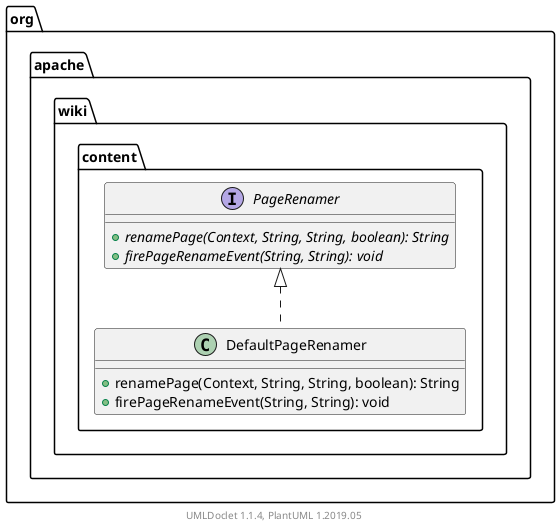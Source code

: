 @startuml

    namespace org.apache.wiki.content {

        class DefaultPageRenamer [[DefaultPageRenamer.html]] {
            +renamePage(Context, String, String, boolean): String
            +firePageRenameEvent(String, String): void
        }

        interface PageRenamer [[PageRenamer.html]] {
            {abstract} +renamePage(Context, String, String, boolean): String
            {abstract} +firePageRenameEvent(String, String): void
        }

        PageRenamer <|.. DefaultPageRenamer

    }


    center footer UMLDoclet 1.1.4, PlantUML 1.2019.05
@enduml
